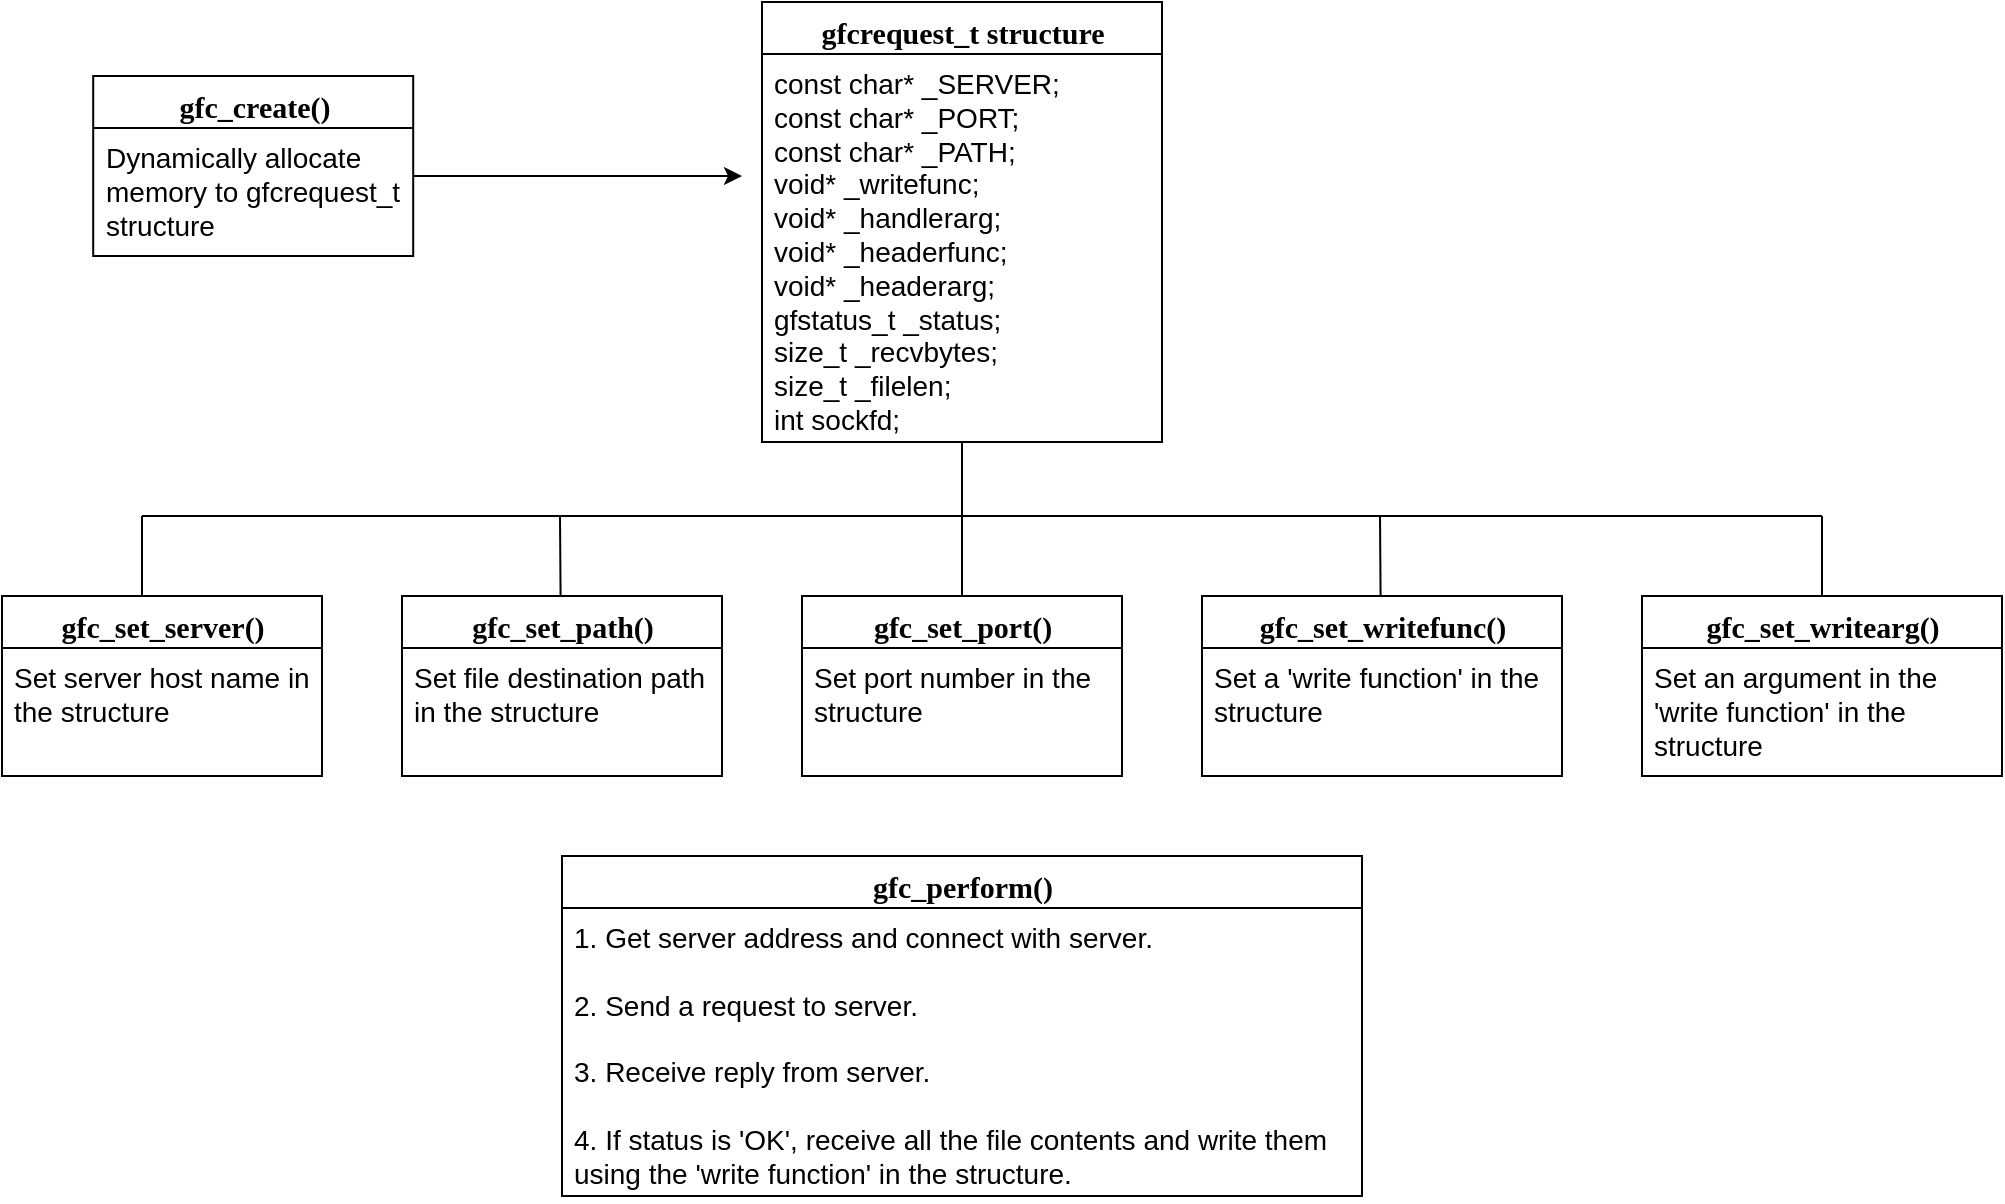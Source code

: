 <mxfile version="14.2.9" type="github">
  <diagram name="Page-1" id="9f46799a-70d6-7492-0946-bef42562c5a5">
    <mxGraphModel dx="856" dy="469" grid="1" gridSize="10" guides="1" tooltips="1" connect="1" arrows="1" fold="1" page="1" pageScale="1" pageWidth="1100" pageHeight="850" background="#ffffff" math="0" shadow="0">
      <root>
        <mxCell id="0" />
        <mxCell id="1" parent="0" />
        <mxCell id="78961159f06e98e8-17" value="&lt;font style=&quot;font-size: 15px&quot;&gt;gfc_create()&lt;/font&gt;" style="swimlane;html=1;fontStyle=1;align=center;verticalAlign=top;childLayout=stackLayout;horizontal=1;startSize=26;horizontalStack=0;resizeParent=1;resizeLast=0;collapsible=1;marginBottom=0;swimlaneFillColor=#ffffff;rounded=0;shadow=0;comic=0;labelBackgroundColor=none;strokeWidth=1;fillColor=none;fontFamily=Verdana;fontSize=12" parent="1" vertex="1">
          <mxGeometry x="95.6" y="120" width="160" height="90" as="geometry">
            <mxRectangle x="90" y="83" width="140" height="26" as="alternateBounds" />
          </mxGeometry>
        </mxCell>
        <mxCell id="78961159f06e98e8-21" value="&lt;font style=&quot;font-size: 14px&quot;&gt;Dynamically allocate memory to gfcrequest_t structure&lt;/font&gt;" style="text;html=1;strokeColor=none;fillColor=none;align=left;verticalAlign=top;spacingLeft=4;spacingRight=4;whiteSpace=wrap;overflow=hidden;rotatable=0;points=[[0,0.5],[1,0.5]];portConstraint=eastwest;" parent="78961159f06e98e8-17" vertex="1">
          <mxGeometry y="26" width="160" height="64" as="geometry" />
        </mxCell>
        <mxCell id="GjrDyQAVKf6lhexH7Aaa-2" value="&lt;span style=&quot;font-size: 15px&quot;&gt;gfcrequest_t structure&lt;/span&gt;" style="swimlane;html=1;fontStyle=1;align=center;verticalAlign=top;childLayout=stackLayout;horizontal=1;startSize=26;horizontalStack=0;resizeParent=1;resizeLast=0;collapsible=1;marginBottom=0;swimlaneFillColor=#ffffff;rounded=0;shadow=0;comic=0;labelBackgroundColor=none;strokeWidth=1;fillColor=none;fontFamily=Verdana;fontSize=12" vertex="1" parent="1">
          <mxGeometry x="430" y="83" width="200" height="220" as="geometry">
            <mxRectangle x="90" y="83" width="140" height="26" as="alternateBounds" />
          </mxGeometry>
        </mxCell>
        <mxCell id="GjrDyQAVKf6lhexH7Aaa-3" value="&lt;font style=&quot;font-size: 14px&quot;&gt;const char* _SERVER;&lt;br&gt;const char* _PORT;&lt;br&gt;const char* _PATH;&lt;br&gt;void* _writefunc;&lt;br&gt;void* _handlerarg;&lt;br&gt;void* _headerfunc;&lt;br&gt;void* _headerarg;&lt;br&gt;gfstatus_t _status;&lt;br&gt;size_t _recvbytes;&lt;br&gt;size_t _filelen;&lt;br&gt;int sockfd;&lt;br&gt;&lt;/font&gt;" style="text;html=1;strokeColor=none;fillColor=none;align=left;verticalAlign=top;spacingLeft=4;spacingRight=4;whiteSpace=wrap;overflow=hidden;rotatable=0;points=[[0,0.5],[1,0.5]];portConstraint=eastwest;" vertex="1" parent="GjrDyQAVKf6lhexH7Aaa-2">
          <mxGeometry y="26" width="200" height="194" as="geometry" />
        </mxCell>
        <mxCell id="GjrDyQAVKf6lhexH7Aaa-4" value="" style="endArrow=classic;html=1;" edge="1" parent="1">
          <mxGeometry width="50" height="50" relative="1" as="geometry">
            <mxPoint x="255.6" y="170" as="sourcePoint" />
            <mxPoint x="420" y="170" as="targetPoint" />
          </mxGeometry>
        </mxCell>
        <mxCell id="GjrDyQAVKf6lhexH7Aaa-5" value="&lt;font style=&quot;font-size: 15px&quot;&gt;gfc_set_server()&lt;/font&gt;" style="swimlane;html=1;fontStyle=1;align=center;verticalAlign=top;childLayout=stackLayout;horizontal=1;startSize=26;horizontalStack=0;resizeParent=1;resizeLast=0;collapsible=1;marginBottom=0;swimlaneFillColor=#ffffff;rounded=0;shadow=0;comic=0;labelBackgroundColor=none;strokeWidth=1;fillColor=none;fontFamily=Verdana;fontSize=12" vertex="1" parent="1">
          <mxGeometry x="50" y="380" width="160" height="90" as="geometry">
            <mxRectangle x="90" y="83" width="140" height="26" as="alternateBounds" />
          </mxGeometry>
        </mxCell>
        <mxCell id="GjrDyQAVKf6lhexH7Aaa-6" value="&lt;font style=&quot;font-size: 14px&quot;&gt;Set server host name in the structure&lt;/font&gt;" style="text;html=1;strokeColor=none;fillColor=none;align=left;verticalAlign=top;spacingLeft=4;spacingRight=4;whiteSpace=wrap;overflow=hidden;rotatable=0;points=[[0,0.5],[1,0.5]];portConstraint=eastwest;" vertex="1" parent="GjrDyQAVKf6lhexH7Aaa-5">
          <mxGeometry y="26" width="160" height="64" as="geometry" />
        </mxCell>
        <mxCell id="GjrDyQAVKf6lhexH7Aaa-9" value="&lt;font style=&quot;font-size: 15px&quot;&gt;gfc_set_path()&lt;/font&gt;" style="swimlane;html=1;fontStyle=1;align=center;verticalAlign=top;childLayout=stackLayout;horizontal=1;startSize=26;horizontalStack=0;resizeParent=1;resizeLast=0;collapsible=1;marginBottom=0;swimlaneFillColor=#ffffff;rounded=0;shadow=0;comic=0;labelBackgroundColor=none;strokeWidth=1;fillColor=none;fontFamily=Verdana;fontSize=12" vertex="1" parent="1">
          <mxGeometry x="250" y="380" width="160" height="90" as="geometry">
            <mxRectangle x="90" y="83" width="140" height="26" as="alternateBounds" />
          </mxGeometry>
        </mxCell>
        <mxCell id="GjrDyQAVKf6lhexH7Aaa-10" value="&lt;span style=&quot;font-size: 14px&quot;&gt;Set file destination path in the structure&lt;/span&gt;" style="text;html=1;strokeColor=none;fillColor=none;align=left;verticalAlign=top;spacingLeft=4;spacingRight=4;whiteSpace=wrap;overflow=hidden;rotatable=0;points=[[0,0.5],[1,0.5]];portConstraint=eastwest;" vertex="1" parent="GjrDyQAVKf6lhexH7Aaa-9">
          <mxGeometry y="26" width="160" height="64" as="geometry" />
        </mxCell>
        <mxCell id="GjrDyQAVKf6lhexH7Aaa-11" value="&lt;font style=&quot;font-size: 15px&quot;&gt;gfc_set_port()&lt;/font&gt;" style="swimlane;html=1;fontStyle=1;align=center;verticalAlign=top;childLayout=stackLayout;horizontal=1;startSize=26;horizontalStack=0;resizeParent=1;resizeLast=0;collapsible=1;marginBottom=0;swimlaneFillColor=#ffffff;rounded=0;shadow=0;comic=0;labelBackgroundColor=none;strokeWidth=1;fillColor=none;fontFamily=Verdana;fontSize=12" vertex="1" parent="1">
          <mxGeometry x="450" y="380" width="160" height="90" as="geometry">
            <mxRectangle x="90" y="83" width="140" height="26" as="alternateBounds" />
          </mxGeometry>
        </mxCell>
        <mxCell id="GjrDyQAVKf6lhexH7Aaa-12" value="&lt;font style=&quot;font-size: 14px&quot;&gt;Set port number in the structure&lt;/font&gt;" style="text;html=1;strokeColor=none;fillColor=none;align=left;verticalAlign=top;spacingLeft=4;spacingRight=4;whiteSpace=wrap;overflow=hidden;rotatable=0;points=[[0,0.5],[1,0.5]];portConstraint=eastwest;" vertex="1" parent="GjrDyQAVKf6lhexH7Aaa-11">
          <mxGeometry y="26" width="160" height="64" as="geometry" />
        </mxCell>
        <mxCell id="GjrDyQAVKf6lhexH7Aaa-13" value="&lt;font style=&quot;font-size: 15px&quot;&gt;gfc_set_writefunc()&lt;/font&gt;" style="swimlane;html=1;fontStyle=1;align=center;verticalAlign=top;childLayout=stackLayout;horizontal=1;startSize=26;horizontalStack=0;resizeParent=1;resizeLast=0;collapsible=1;marginBottom=0;swimlaneFillColor=#ffffff;rounded=0;shadow=0;comic=0;labelBackgroundColor=none;strokeWidth=1;fillColor=none;fontFamily=Verdana;fontSize=12" vertex="1" parent="1">
          <mxGeometry x="650" y="380" width="180" height="90" as="geometry">
            <mxRectangle x="90" y="83" width="140" height="26" as="alternateBounds" />
          </mxGeometry>
        </mxCell>
        <mxCell id="GjrDyQAVKf6lhexH7Aaa-14" value="&lt;font style=&quot;font-size: 14px&quot;&gt;Set a &#39;write function&#39; in the structure&lt;/font&gt;" style="text;html=1;strokeColor=none;fillColor=none;align=left;verticalAlign=top;spacingLeft=4;spacingRight=4;whiteSpace=wrap;overflow=hidden;rotatable=0;points=[[0,0.5],[1,0.5]];portConstraint=eastwest;" vertex="1" parent="GjrDyQAVKf6lhexH7Aaa-13">
          <mxGeometry y="26" width="180" height="64" as="geometry" />
        </mxCell>
        <mxCell id="GjrDyQAVKf6lhexH7Aaa-15" value="&lt;font style=&quot;font-size: 15px&quot;&gt;gfc_set_writearg()&lt;/font&gt;" style="swimlane;html=1;fontStyle=1;align=center;verticalAlign=top;childLayout=stackLayout;horizontal=1;startSize=26;horizontalStack=0;resizeParent=1;resizeLast=0;collapsible=1;marginBottom=0;swimlaneFillColor=#ffffff;rounded=0;shadow=0;comic=0;labelBackgroundColor=none;strokeWidth=1;fillColor=none;fontFamily=Verdana;fontSize=12" vertex="1" parent="1">
          <mxGeometry x="870" y="380" width="180" height="90" as="geometry">
            <mxRectangle x="90" y="83" width="140" height="26" as="alternateBounds" />
          </mxGeometry>
        </mxCell>
        <mxCell id="GjrDyQAVKf6lhexH7Aaa-16" value="&lt;span style=&quot;font-size: 14px&quot;&gt;Set an argument in the &#39;write function&#39; in the structure&lt;/span&gt;" style="text;html=1;strokeColor=none;fillColor=none;align=left;verticalAlign=top;spacingLeft=4;spacingRight=4;whiteSpace=wrap;overflow=hidden;rotatable=0;points=[[0,0.5],[1,0.5]];portConstraint=eastwest;" vertex="1" parent="GjrDyQAVKf6lhexH7Aaa-15">
          <mxGeometry y="26" width="180" height="64" as="geometry" />
        </mxCell>
        <mxCell id="GjrDyQAVKf6lhexH7Aaa-17" value="" style="endArrow=none;html=1;exitX=0.5;exitY=0;exitDx=0;exitDy=0;" edge="1" parent="1" source="GjrDyQAVKf6lhexH7Aaa-11">
          <mxGeometry width="50" height="50" relative="1" as="geometry">
            <mxPoint x="480" y="353" as="sourcePoint" />
            <mxPoint x="530" y="303" as="targetPoint" />
          </mxGeometry>
        </mxCell>
        <mxCell id="GjrDyQAVKf6lhexH7Aaa-18" value="" style="endArrow=none;html=1;exitX=0.5;exitY=0;exitDx=0;exitDy=0;" edge="1" parent="1">
          <mxGeometry width="50" height="50" relative="1" as="geometry">
            <mxPoint x="120" y="380" as="sourcePoint" />
            <mxPoint x="120" y="340" as="targetPoint" />
          </mxGeometry>
        </mxCell>
        <mxCell id="GjrDyQAVKf6lhexH7Aaa-19" value="" style="endArrow=none;html=1;exitX=0.5;exitY=0;exitDx=0;exitDy=0;" edge="1" parent="1">
          <mxGeometry width="50" height="50" relative="1" as="geometry">
            <mxPoint x="329.29" y="380" as="sourcePoint" />
            <mxPoint x="329" y="340" as="targetPoint" />
          </mxGeometry>
        </mxCell>
        <mxCell id="GjrDyQAVKf6lhexH7Aaa-20" value="" style="endArrow=none;html=1;exitX=0.5;exitY=0;exitDx=0;exitDy=0;" edge="1" parent="1">
          <mxGeometry width="50" height="50" relative="1" as="geometry">
            <mxPoint x="739.29" y="380" as="sourcePoint" />
            <mxPoint x="739" y="340" as="targetPoint" />
          </mxGeometry>
        </mxCell>
        <mxCell id="GjrDyQAVKf6lhexH7Aaa-21" value="" style="endArrow=none;html=1;exitX=0.5;exitY=0;exitDx=0;exitDy=0;" edge="1" parent="1">
          <mxGeometry width="50" height="50" relative="1" as="geometry">
            <mxPoint x="960" y="380" as="sourcePoint" />
            <mxPoint x="960" y="340" as="targetPoint" />
          </mxGeometry>
        </mxCell>
        <mxCell id="GjrDyQAVKf6lhexH7Aaa-22" value="" style="endArrow=none;html=1;" edge="1" parent="1">
          <mxGeometry width="50" height="50" relative="1" as="geometry">
            <mxPoint x="120" y="340" as="sourcePoint" />
            <mxPoint x="960" y="340" as="targetPoint" />
          </mxGeometry>
        </mxCell>
        <mxCell id="GjrDyQAVKf6lhexH7Aaa-23" value="&lt;font style=&quot;font-size: 15px&quot;&gt;gfc_perform()&lt;/font&gt;" style="swimlane;html=1;fontStyle=1;align=center;verticalAlign=top;childLayout=stackLayout;horizontal=1;startSize=26;horizontalStack=0;resizeParent=1;resizeLast=0;collapsible=1;marginBottom=0;swimlaneFillColor=#ffffff;rounded=0;shadow=0;comic=0;labelBackgroundColor=none;strokeWidth=1;fillColor=none;fontFamily=Verdana;fontSize=12" vertex="1" parent="1">
          <mxGeometry x="330" y="510" width="400" height="170" as="geometry">
            <mxRectangle x="90" y="83" width="140" height="26" as="alternateBounds" />
          </mxGeometry>
        </mxCell>
        <mxCell id="GjrDyQAVKf6lhexH7Aaa-24" value="&lt;span style=&quot;font-size: 14px&quot;&gt;1. Get server address and connect with server.&lt;br&gt;&lt;br&gt;2. Send a request to server.&lt;br&gt;&lt;br&gt;3. Receive reply from server.&lt;br&gt;&lt;br&gt;4. If status is &#39;OK&#39;, receive all the file contents and write them using the &#39;write function&#39; in the structure.&lt;br&gt;&lt;/span&gt;" style="text;html=1;strokeColor=none;fillColor=none;align=left;verticalAlign=top;spacingLeft=4;spacingRight=4;whiteSpace=wrap;overflow=hidden;rotatable=0;points=[[0,0.5],[1,0.5]];portConstraint=eastwest;" vertex="1" parent="GjrDyQAVKf6lhexH7Aaa-23">
          <mxGeometry y="26" width="400" height="144" as="geometry" />
        </mxCell>
      </root>
    </mxGraphModel>
  </diagram>
</mxfile>
